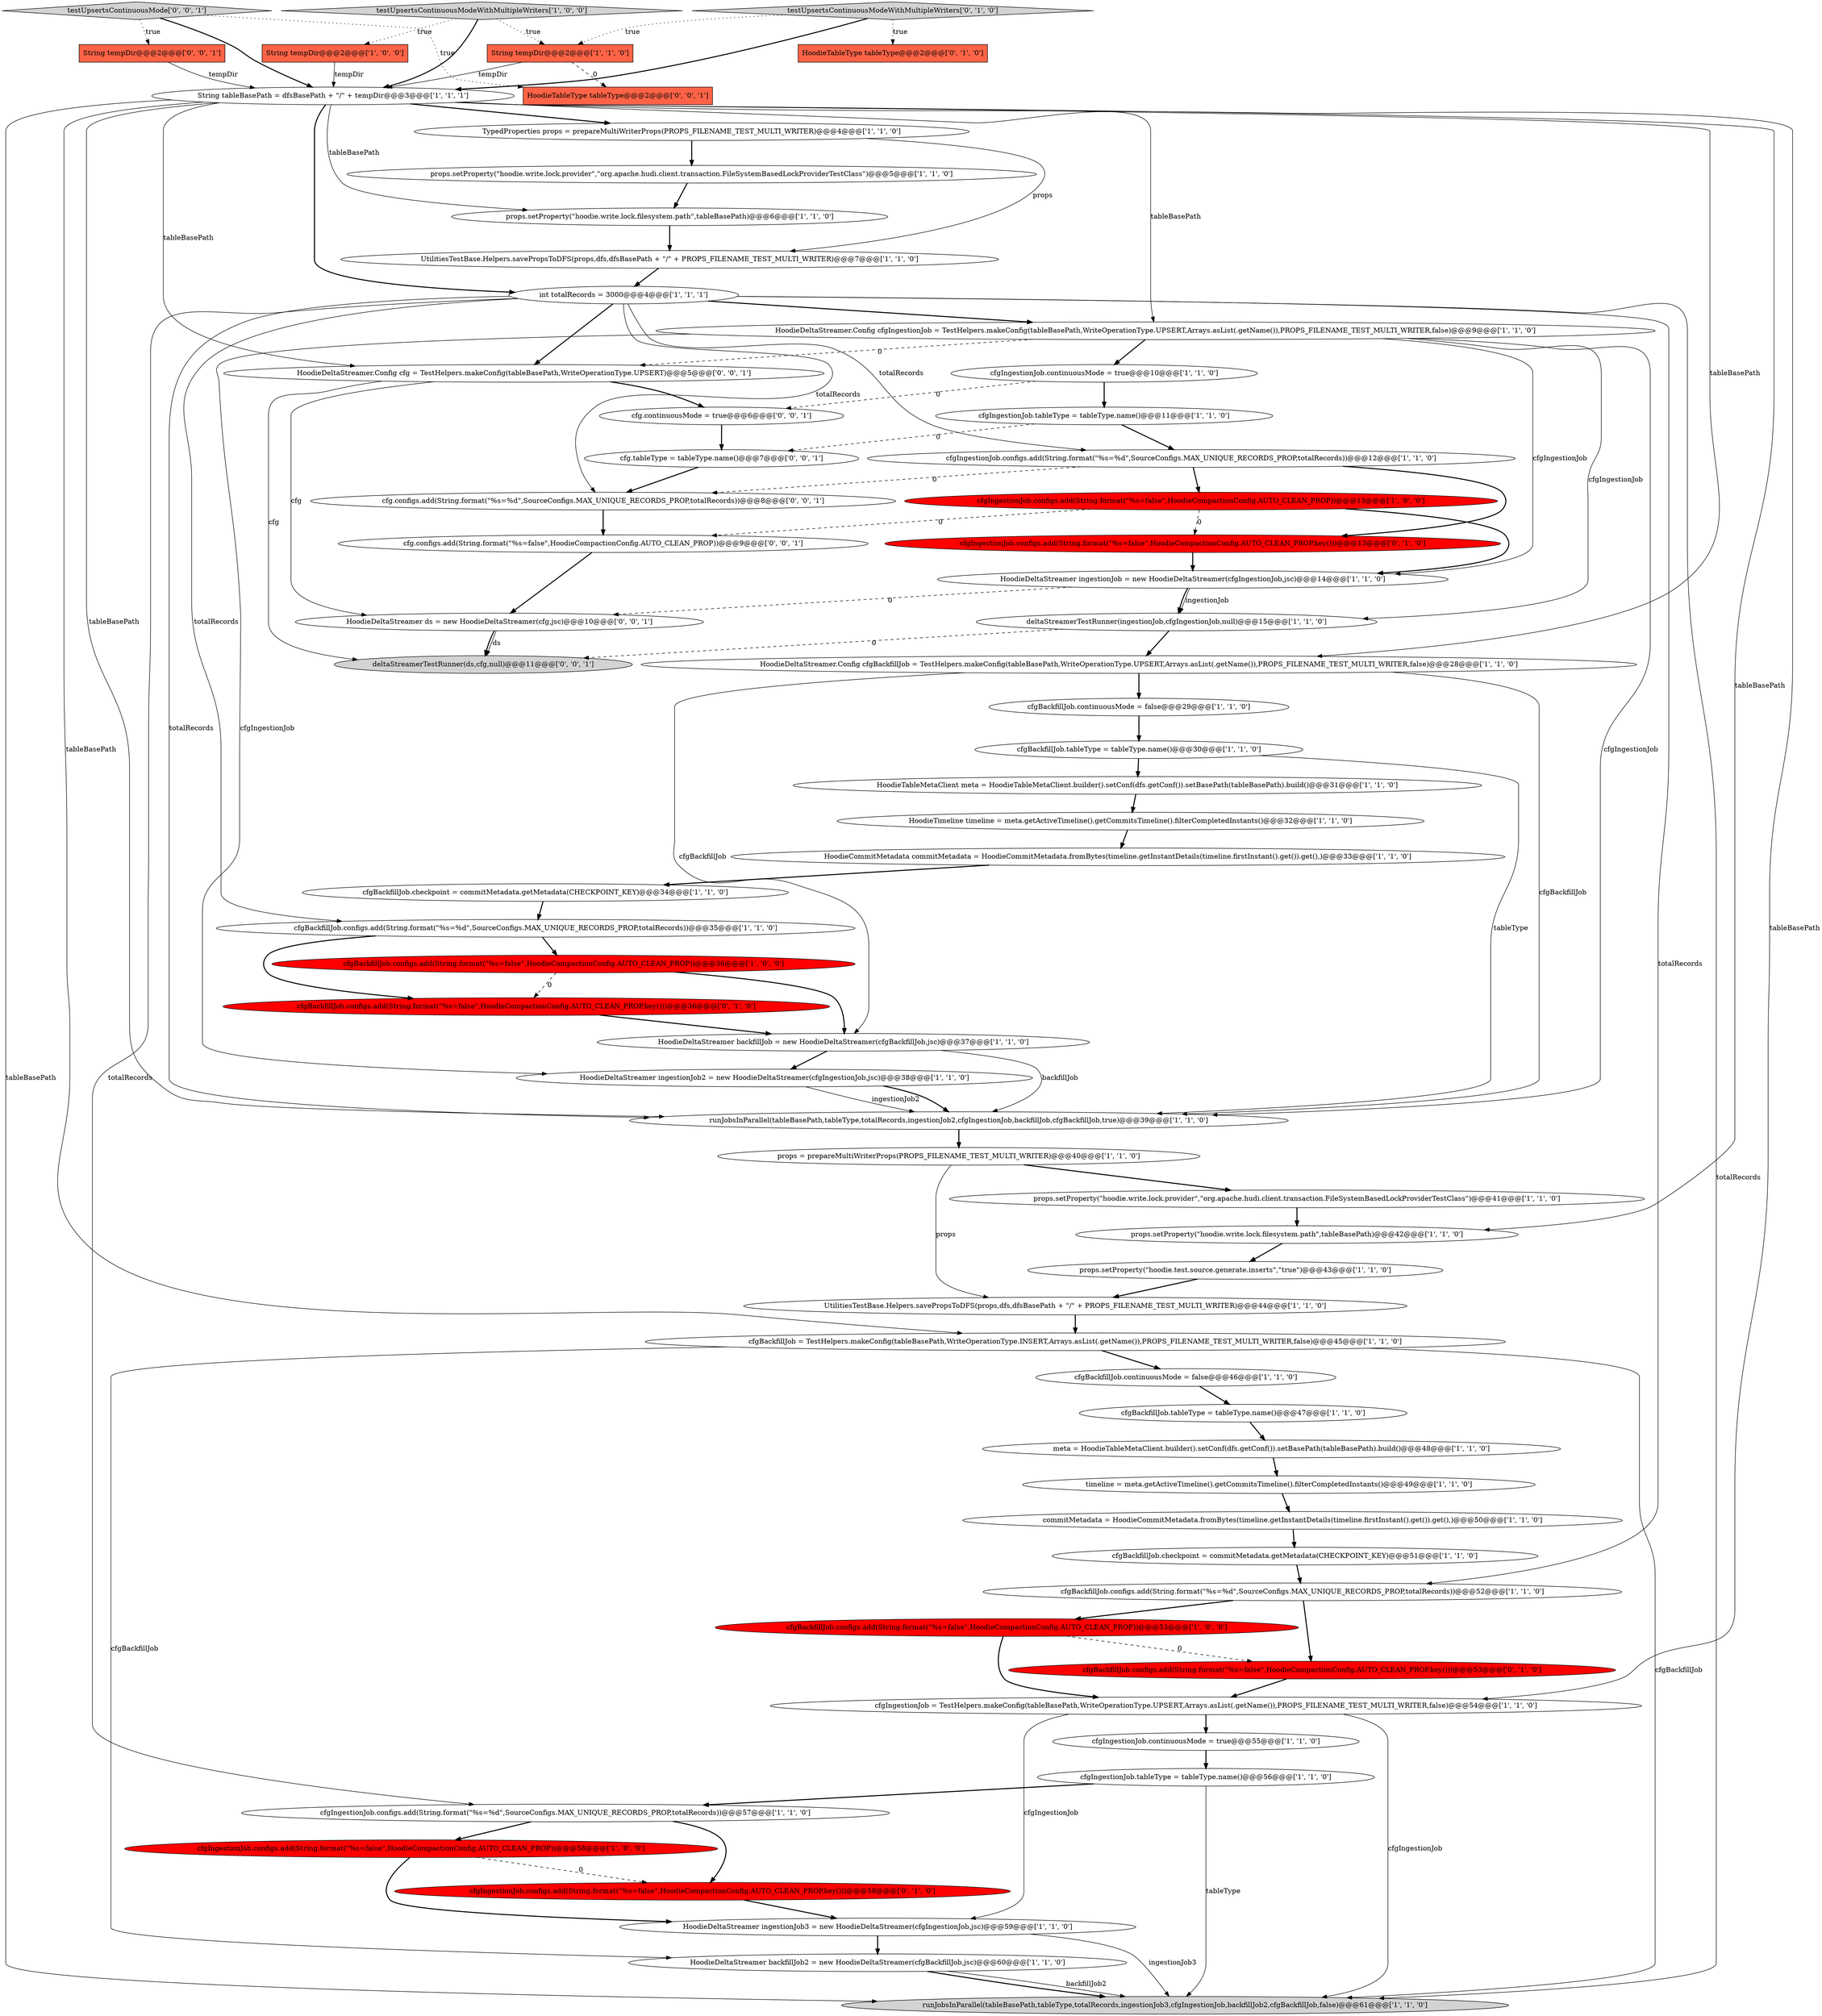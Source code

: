 digraph {
21 [style = filled, label = "deltaStreamerTestRunner(ingestionJob,cfgIngestionJob,null)@@@15@@@['1', '1', '0']", fillcolor = white, shape = ellipse image = "AAA0AAABBB1BBB"];
39 [style = filled, label = "cfgBackfillJob.configs.add(String.format(\"%s=false\",HoodieCompactionConfig.AUTO_CLEAN_PROP))@@@36@@@['1', '0', '0']", fillcolor = red, shape = ellipse image = "AAA1AAABBB1BBB"];
8 [style = filled, label = "timeline = meta.getActiveTimeline().getCommitsTimeline().filterCompletedInstants()@@@49@@@['1', '1', '0']", fillcolor = white, shape = ellipse image = "AAA0AAABBB1BBB"];
22 [style = filled, label = "props = prepareMultiWriterProps(PROPS_FILENAME_TEST_MULTI_WRITER)@@@40@@@['1', '1', '0']", fillcolor = white, shape = ellipse image = "AAA0AAABBB1BBB"];
28 [style = filled, label = "cfgIngestionJob.continuousMode = true@@@10@@@['1', '1', '0']", fillcolor = white, shape = ellipse image = "AAA0AAABBB1BBB"];
52 [style = filled, label = "HoodieTableType tableType@@@2@@@['0', '1', '0']", fillcolor = tomato, shape = box image = "AAA0AAABBB2BBB"];
44 [style = filled, label = "cfgBackfillJob.tableType = tableType.name()@@@30@@@['1', '1', '0']", fillcolor = white, shape = ellipse image = "AAA0AAABBB1BBB"];
5 [style = filled, label = "cfgIngestionJob.configs.add(String.format(\"%s=%d\",SourceConfigs.MAX_UNIQUE_RECORDS_PROP,totalRecords))@@@57@@@['1', '1', '0']", fillcolor = white, shape = ellipse image = "AAA0AAABBB1BBB"];
19 [style = filled, label = "UtilitiesTestBase.Helpers.savePropsToDFS(props,dfs,dfsBasePath + \"/\" + PROPS_FILENAME_TEST_MULTI_WRITER)@@@44@@@['1', '1', '0']", fillcolor = white, shape = ellipse image = "AAA0AAABBB1BBB"];
38 [style = filled, label = "testUpsertsContinuousModeWithMultipleWriters['1', '0', '0']", fillcolor = lightgray, shape = diamond image = "AAA0AAABBB1BBB"];
48 [style = filled, label = "cfgBackfillJob.configs.add(String.format(\"%s=%d\",SourceConfigs.MAX_UNIQUE_RECORDS_PROP,totalRecords))@@@35@@@['1', '1', '0']", fillcolor = white, shape = ellipse image = "AAA0AAABBB1BBB"];
32 [style = filled, label = "meta = HoodieTableMetaClient.builder().setConf(dfs.getConf()).setBasePath(tableBasePath).build()@@@48@@@['1', '1', '0']", fillcolor = white, shape = ellipse image = "AAA0AAABBB1BBB"];
56 [style = filled, label = "cfg.tableType = tableType.name()@@@7@@@['0', '0', '1']", fillcolor = white, shape = ellipse image = "AAA0AAABBB3BBB"];
36 [style = filled, label = "String tableBasePath = dfsBasePath + \"/\" + tempDir@@@3@@@['1', '1', '1']", fillcolor = white, shape = ellipse image = "AAA0AAABBB1BBB"];
46 [style = filled, label = "cfgBackfillJob.checkpoint = commitMetadata.getMetadata(CHECKPOINT_KEY)@@@34@@@['1', '1', '0']", fillcolor = white, shape = ellipse image = "AAA0AAABBB1BBB"];
0 [style = filled, label = "cfgBackfillJob.continuousMode = false@@@46@@@['1', '1', '0']", fillcolor = white, shape = ellipse image = "AAA0AAABBB1BBB"];
26 [style = filled, label = "cfgIngestionJob.continuousMode = true@@@55@@@['1', '1', '0']", fillcolor = white, shape = ellipse image = "AAA0AAABBB1BBB"];
9 [style = filled, label = "props.setProperty(\"hoodie.test.source.generate.inserts\",\"true\")@@@43@@@['1', '1', '0']", fillcolor = white, shape = ellipse image = "AAA0AAABBB1BBB"];
20 [style = filled, label = "cfgIngestionJob.tableType = tableType.name()@@@56@@@['1', '1', '0']", fillcolor = white, shape = ellipse image = "AAA0AAABBB1BBB"];
1 [style = filled, label = "String tempDir@@@2@@@['1', '0', '0']", fillcolor = tomato, shape = box image = "AAA0AAABBB1BBB"];
6 [style = filled, label = "cfgIngestionJob = TestHelpers.makeConfig(tableBasePath,WriteOperationType.UPSERT,Arrays.asList(.getName()),PROPS_FILENAME_TEST_MULTI_WRITER,false)@@@54@@@['1', '1', '0']", fillcolor = white, shape = ellipse image = "AAA0AAABBB1BBB"];
61 [style = filled, label = "cfg.configs.add(String.format(\"%s=%d\",SourceConfigs.MAX_UNIQUE_RECORDS_PROP,totalRecords))@@@8@@@['0', '0', '1']", fillcolor = white, shape = ellipse image = "AAA0AAABBB3BBB"];
4 [style = filled, label = "HoodieDeltaStreamer.Config cfgIngestionJob = TestHelpers.makeConfig(tableBasePath,WriteOperationType.UPSERT,Arrays.asList(.getName()),PROPS_FILENAME_TEST_MULTI_WRITER,false)@@@9@@@['1', '1', '0']", fillcolor = white, shape = ellipse image = "AAA0AAABBB1BBB"];
59 [style = filled, label = "HoodieDeltaStreamer ds = new HoodieDeltaStreamer(cfg,jsc)@@@10@@@['0', '0', '1']", fillcolor = white, shape = ellipse image = "AAA0AAABBB3BBB"];
63 [style = filled, label = "testUpsertsContinuousMode['0', '0', '1']", fillcolor = lightgray, shape = diamond image = "AAA0AAABBB3BBB"];
14 [style = filled, label = "UtilitiesTestBase.Helpers.savePropsToDFS(props,dfs,dfsBasePath + \"/\" + PROPS_FILENAME_TEST_MULTI_WRITER)@@@7@@@['1', '1', '0']", fillcolor = white, shape = ellipse image = "AAA0AAABBB1BBB"];
23 [style = filled, label = "HoodieDeltaStreamer ingestionJob2 = new HoodieDeltaStreamer(cfgIngestionJob,jsc)@@@38@@@['1', '1', '0']", fillcolor = white, shape = ellipse image = "AAA0AAABBB1BBB"];
17 [style = filled, label = "HoodieTableMetaClient meta = HoodieTableMetaClient.builder().setConf(dfs.getConf()).setBasePath(tableBasePath).build()@@@31@@@['1', '1', '0']", fillcolor = white, shape = ellipse image = "AAA0AAABBB1BBB"];
3 [style = filled, label = "cfgBackfillJob.configs.add(String.format(\"%s=%d\",SourceConfigs.MAX_UNIQUE_RECORDS_PROP,totalRecords))@@@52@@@['1', '1', '0']", fillcolor = white, shape = ellipse image = "AAA0AAABBB1BBB"];
30 [style = filled, label = "HoodieDeltaStreamer.Config cfgBackfillJob = TestHelpers.makeConfig(tableBasePath,WriteOperationType.UPSERT,Arrays.asList(.getName()),PROPS_FILENAME_TEST_MULTI_WRITER,false)@@@28@@@['1', '1', '0']", fillcolor = white, shape = ellipse image = "AAA0AAABBB1BBB"];
51 [style = filled, label = "cfgBackfillJob.configs.add(String.format(\"%s=false\",HoodieCompactionConfig.AUTO_CLEAN_PROP.key()))@@@36@@@['0', '1', '0']", fillcolor = red, shape = ellipse image = "AAA1AAABBB2BBB"];
18 [style = filled, label = "HoodieCommitMetadata commitMetadata = HoodieCommitMetadata.fromBytes(timeline.getInstantDetails(timeline.firstInstant().get()).get(),)@@@33@@@['1', '1', '0']", fillcolor = white, shape = ellipse image = "AAA0AAABBB1BBB"];
16 [style = filled, label = "HoodieDeltaStreamer backfillJob = new HoodieDeltaStreamer(cfgBackfillJob,jsc)@@@37@@@['1', '1', '0']", fillcolor = white, shape = ellipse image = "AAA0AAABBB1BBB"];
55 [style = filled, label = "testUpsertsContinuousModeWithMultipleWriters['0', '1', '0']", fillcolor = lightgray, shape = diamond image = "AAA0AAABBB2BBB"];
57 [style = filled, label = "HoodieDeltaStreamer.Config cfg = TestHelpers.makeConfig(tableBasePath,WriteOperationType.UPSERT)@@@5@@@['0', '0', '1']", fillcolor = white, shape = ellipse image = "AAA0AAABBB3BBB"];
27 [style = filled, label = "TypedProperties props = prepareMultiWriterProps(PROPS_FILENAME_TEST_MULTI_WRITER)@@@4@@@['1', '1', '0']", fillcolor = white, shape = ellipse image = "AAA0AAABBB1BBB"];
64 [style = filled, label = "cfg.continuousMode = true@@@6@@@['0', '0', '1']", fillcolor = white, shape = ellipse image = "AAA0AAABBB3BBB"];
10 [style = filled, label = "cfgIngestionJob.configs.add(String.format(\"%s=false\",HoodieCompactionConfig.AUTO_CLEAN_PROP))@@@58@@@['1', '0', '0']", fillcolor = red, shape = ellipse image = "AAA1AAABBB1BBB"];
43 [style = filled, label = "cfgBackfillJob.configs.add(String.format(\"%s=false\",HoodieCompactionConfig.AUTO_CLEAN_PROP))@@@53@@@['1', '0', '0']", fillcolor = red, shape = ellipse image = "AAA1AAABBB1BBB"];
54 [style = filled, label = "cfgBackfillJob.configs.add(String.format(\"%s=false\",HoodieCompactionConfig.AUTO_CLEAN_PROP.key()))@@@53@@@['0', '1', '0']", fillcolor = red, shape = ellipse image = "AAA1AAABBB2BBB"];
37 [style = filled, label = "commitMetadata = HoodieCommitMetadata.fromBytes(timeline.getInstantDetails(timeline.firstInstant().get()).get(),)@@@50@@@['1', '1', '0']", fillcolor = white, shape = ellipse image = "AAA0AAABBB1BBB"];
25 [style = filled, label = "props.setProperty(\"hoodie.write.lock.filesystem.path\",tableBasePath)@@@6@@@['1', '1', '0']", fillcolor = white, shape = ellipse image = "AAA0AAABBB1BBB"];
31 [style = filled, label = "runJobsInParallel(tableBasePath,tableType,totalRecords,ingestionJob2,cfgIngestionJob,backfillJob,cfgBackfillJob,true)@@@39@@@['1', '1', '0']", fillcolor = white, shape = ellipse image = "AAA0AAABBB1BBB"];
35 [style = filled, label = "props.setProperty(\"hoodie.write.lock.provider\",\"org.apache.hudi.client.transaction.FileSystemBasedLockProviderTestClass\")@@@5@@@['1', '1', '0']", fillcolor = white, shape = ellipse image = "AAA0AAABBB1BBB"];
33 [style = filled, label = "runJobsInParallel(tableBasePath,tableType,totalRecords,ingestionJob3,cfgIngestionJob,backfillJob2,cfgBackfillJob,false)@@@61@@@['1', '1', '0']", fillcolor = lightgray, shape = ellipse image = "AAA0AAABBB1BBB"];
2 [style = filled, label = "HoodieDeltaStreamer ingestionJob3 = new HoodieDeltaStreamer(cfgIngestionJob,jsc)@@@59@@@['1', '1', '0']", fillcolor = white, shape = ellipse image = "AAA0AAABBB1BBB"];
13 [style = filled, label = "HoodieTimeline timeline = meta.getActiveTimeline().getCommitsTimeline().filterCompletedInstants()@@@32@@@['1', '1', '0']", fillcolor = white, shape = ellipse image = "AAA0AAABBB1BBB"];
42 [style = filled, label = "String tempDir@@@2@@@['1', '1', '0']", fillcolor = tomato, shape = box image = "AAA0AAABBB1BBB"];
45 [style = filled, label = "HoodieDeltaStreamer backfillJob2 = new HoodieDeltaStreamer(cfgBackfillJob,jsc)@@@60@@@['1', '1', '0']", fillcolor = white, shape = ellipse image = "AAA0AAABBB1BBB"];
49 [style = filled, label = "cfgIngestionJob.tableType = tableType.name()@@@11@@@['1', '1', '0']", fillcolor = white, shape = ellipse image = "AAA0AAABBB1BBB"];
50 [style = filled, label = "cfgIngestionJob.configs.add(String.format(\"%s=false\",HoodieCompactionConfig.AUTO_CLEAN_PROP.key()))@@@58@@@['0', '1', '0']", fillcolor = red, shape = ellipse image = "AAA1AAABBB2BBB"];
60 [style = filled, label = "deltaStreamerTestRunner(ds,cfg,null)@@@11@@@['0', '0', '1']", fillcolor = lightgray, shape = ellipse image = "AAA0AAABBB3BBB"];
47 [style = filled, label = "cfgBackfillJob = TestHelpers.makeConfig(tableBasePath,WriteOperationType.INSERT,Arrays.asList(.getName()),PROPS_FILENAME_TEST_MULTI_WRITER,false)@@@45@@@['1', '1', '0']", fillcolor = white, shape = ellipse image = "AAA0AAABBB1BBB"];
24 [style = filled, label = "cfgIngestionJob.configs.add(String.format(\"%s=false\",HoodieCompactionConfig.AUTO_CLEAN_PROP))@@@13@@@['1', '0', '0']", fillcolor = red, shape = ellipse image = "AAA1AAABBB1BBB"];
12 [style = filled, label = "cfgBackfillJob.continuousMode = false@@@29@@@['1', '1', '0']", fillcolor = white, shape = ellipse image = "AAA0AAABBB1BBB"];
40 [style = filled, label = "props.setProperty(\"hoodie.write.lock.filesystem.path\",tableBasePath)@@@42@@@['1', '1', '0']", fillcolor = white, shape = ellipse image = "AAA0AAABBB1BBB"];
15 [style = filled, label = "cfgIngestionJob.configs.add(String.format(\"%s=%d\",SourceConfigs.MAX_UNIQUE_RECORDS_PROP,totalRecords))@@@12@@@['1', '1', '0']", fillcolor = white, shape = ellipse image = "AAA0AAABBB1BBB"];
29 [style = filled, label = "int totalRecords = 3000@@@4@@@['1', '1', '1']", fillcolor = white, shape = ellipse image = "AAA0AAABBB1BBB"];
41 [style = filled, label = "props.setProperty(\"hoodie.write.lock.provider\",\"org.apache.hudi.client.transaction.FileSystemBasedLockProviderTestClass\")@@@41@@@['1', '1', '0']", fillcolor = white, shape = ellipse image = "AAA0AAABBB1BBB"];
65 [style = filled, label = "HoodieTableType tableType@@@2@@@['0', '0', '1']", fillcolor = tomato, shape = box image = "AAA0AAABBB3BBB"];
34 [style = filled, label = "cfgBackfillJob.tableType = tableType.name()@@@47@@@['1', '1', '0']", fillcolor = white, shape = ellipse image = "AAA0AAABBB1BBB"];
53 [style = filled, label = "cfgIngestionJob.configs.add(String.format(\"%s=false\",HoodieCompactionConfig.AUTO_CLEAN_PROP.key()))@@@13@@@['0', '1', '0']", fillcolor = red, shape = ellipse image = "AAA1AAABBB2BBB"];
58 [style = filled, label = "cfg.configs.add(String.format(\"%s=false\",HoodieCompactionConfig.AUTO_CLEAN_PROP))@@@9@@@['0', '0', '1']", fillcolor = white, shape = ellipse image = "AAA0AAABBB3BBB"];
62 [style = filled, label = "String tempDir@@@2@@@['0', '0', '1']", fillcolor = tomato, shape = box image = "AAA0AAABBB3BBB"];
7 [style = filled, label = "HoodieDeltaStreamer ingestionJob = new HoodieDeltaStreamer(cfgIngestionJob,jsc)@@@14@@@['1', '1', '0']", fillcolor = white, shape = ellipse image = "AAA0AAABBB1BBB"];
11 [style = filled, label = "cfgBackfillJob.checkpoint = commitMetadata.getMetadata(CHECKPOINT_KEY)@@@51@@@['1', '1', '0']", fillcolor = white, shape = ellipse image = "AAA0AAABBB1BBB"];
55->36 [style = bold, label=""];
39->51 [style = dashed, label="0"];
12->44 [style = bold, label=""];
15->61 [style = dashed, label="0"];
37->11 [style = bold, label=""];
10->50 [style = dashed, label="0"];
36->29 [style = bold, label=""];
2->33 [style = solid, label="ingestionJob3"];
45->33 [style = bold, label=""];
23->31 [style = solid, label="ingestionJob2"];
50->2 [style = bold, label=""];
25->14 [style = bold, label=""];
21->30 [style = bold, label=""];
44->31 [style = solid, label="tableType"];
46->48 [style = bold, label=""];
63->36 [style = bold, label=""];
63->65 [style = dotted, label="true"];
48->39 [style = bold, label=""];
36->25 [style = solid, label="tableBasePath"];
48->51 [style = bold, label=""];
7->21 [style = solid, label="ingestionJob"];
18->46 [style = bold, label=""];
54->6 [style = bold, label=""];
43->54 [style = dashed, label="0"];
36->57 [style = solid, label="tableBasePath"];
34->32 [style = bold, label=""];
58->59 [style = bold, label=""];
30->16 [style = solid, label="cfgBackfillJob"];
47->0 [style = bold, label=""];
49->56 [style = dashed, label="0"];
47->33 [style = solid, label="cfgBackfillJob"];
4->7 [style = solid, label="cfgIngestionJob"];
5->10 [style = bold, label=""];
42->36 [style = solid, label="tempDir"];
42->65 [style = dashed, label="0"];
59->60 [style = bold, label=""];
36->47 [style = solid, label="tableBasePath"];
22->41 [style = bold, label=""];
51->16 [style = bold, label=""];
44->17 [style = bold, label=""];
38->1 [style = dotted, label="true"];
3->54 [style = bold, label=""];
29->5 [style = solid, label="totalRecords"];
0->34 [style = bold, label=""];
4->31 [style = solid, label="cfgIngestionJob"];
29->15 [style = solid, label="totalRecords"];
7->59 [style = dashed, label="0"];
29->3 [style = solid, label="totalRecords"];
10->2 [style = bold, label=""];
30->31 [style = solid, label="cfgBackfillJob"];
24->7 [style = bold, label=""];
29->57 [style = bold, label=""];
22->19 [style = solid, label="props"];
26->20 [style = bold, label=""];
13->18 [style = bold, label=""];
38->42 [style = dotted, label="true"];
4->57 [style = dashed, label="0"];
36->40 [style = solid, label="tableBasePath"];
23->31 [style = bold, label=""];
21->60 [style = dashed, label="0"];
39->16 [style = bold, label=""];
6->26 [style = bold, label=""];
4->23 [style = solid, label="cfgIngestionJob"];
28->49 [style = bold, label=""];
55->42 [style = dotted, label="true"];
16->31 [style = solid, label="backfillJob"];
15->53 [style = bold, label=""];
40->9 [style = bold, label=""];
4->21 [style = solid, label="cfgIngestionJob"];
62->36 [style = solid, label="tempDir"];
47->45 [style = solid, label="cfgBackfillJob"];
20->33 [style = solid, label="tableType"];
16->23 [style = bold, label=""];
27->35 [style = bold, label=""];
35->25 [style = bold, label=""];
6->2 [style = solid, label="cfgIngestionJob"];
30->12 [style = bold, label=""];
19->47 [style = bold, label=""];
32->8 [style = bold, label=""];
57->60 [style = solid, label="cfg"];
36->31 [style = solid, label="tableBasePath"];
41->40 [style = bold, label=""];
11->3 [style = bold, label=""];
63->62 [style = dotted, label="true"];
29->61 [style = solid, label="totalRecords"];
1->36 [style = solid, label="tempDir"];
14->29 [style = bold, label=""];
59->60 [style = solid, label="ds"];
2->45 [style = bold, label=""];
9->19 [style = bold, label=""];
49->15 [style = bold, label=""];
24->58 [style = dashed, label="0"];
45->33 [style = solid, label="backfillJob2"];
17->13 [style = bold, label=""];
8->37 [style = bold, label=""];
29->4 [style = bold, label=""];
31->22 [style = bold, label=""];
57->64 [style = bold, label=""];
6->33 [style = solid, label="cfgIngestionJob"];
38->36 [style = bold, label=""];
56->61 [style = bold, label=""];
61->58 [style = bold, label=""];
36->33 [style = solid, label="tableBasePath"];
4->28 [style = bold, label=""];
43->6 [style = bold, label=""];
20->5 [style = bold, label=""];
36->4 [style = solid, label="tableBasePath"];
55->52 [style = dotted, label="true"];
36->30 [style = solid, label="tableBasePath"];
29->31 [style = solid, label="totalRecords"];
24->53 [style = dashed, label="0"];
64->56 [style = bold, label=""];
36->27 [style = bold, label=""];
53->7 [style = bold, label=""];
57->59 [style = solid, label="cfg"];
15->24 [style = bold, label=""];
7->21 [style = bold, label=""];
29->48 [style = solid, label="totalRecords"];
27->14 [style = solid, label="props"];
3->43 [style = bold, label=""];
29->33 [style = solid, label="totalRecords"];
5->50 [style = bold, label=""];
28->64 [style = dashed, label="0"];
36->6 [style = solid, label="tableBasePath"];
}
